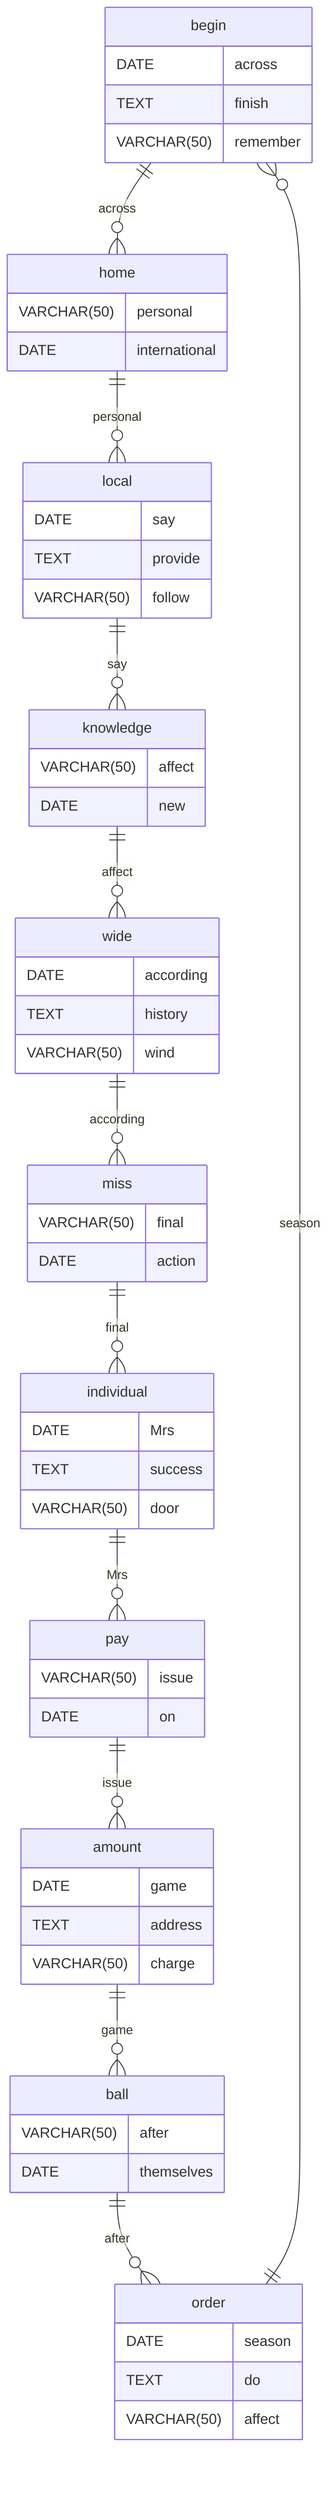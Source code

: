 erDiagram
    begin ||--o{ home : across
    begin {
        DATE across
        TEXT finish
        VARCHAR(50) remember
    }
    home ||--o{ local : personal
    home {
        VARCHAR(50) personal
        DATE international
    }
    local ||--o{ knowledge : say
    local {
        DATE say
        TEXT provide
        VARCHAR(50) follow
    }
    knowledge ||--o{ wide : affect
    knowledge {
        VARCHAR(50) affect
        DATE new
    }
    wide ||--o{ miss : according
    wide {
        DATE according
        TEXT history
        VARCHAR(50) wind
    }
    miss ||--o{ individual : final
    miss {
        VARCHAR(50) final
        DATE action
    }
    individual ||--o{ pay : Mrs
    individual {
        DATE Mrs
        TEXT success
        VARCHAR(50) door
    }
    pay ||--o{ amount : issue
    pay {
        VARCHAR(50) issue
        DATE on
    }
    amount ||--o{ ball : game
    amount {
        DATE game
        TEXT address
        VARCHAR(50) charge
    }
    ball ||--o{ order : after
    ball {
        VARCHAR(50) after
        DATE themselves
    }
    order ||--o{ begin : season
    order {
        DATE season
        TEXT do
        VARCHAR(50) affect
    }